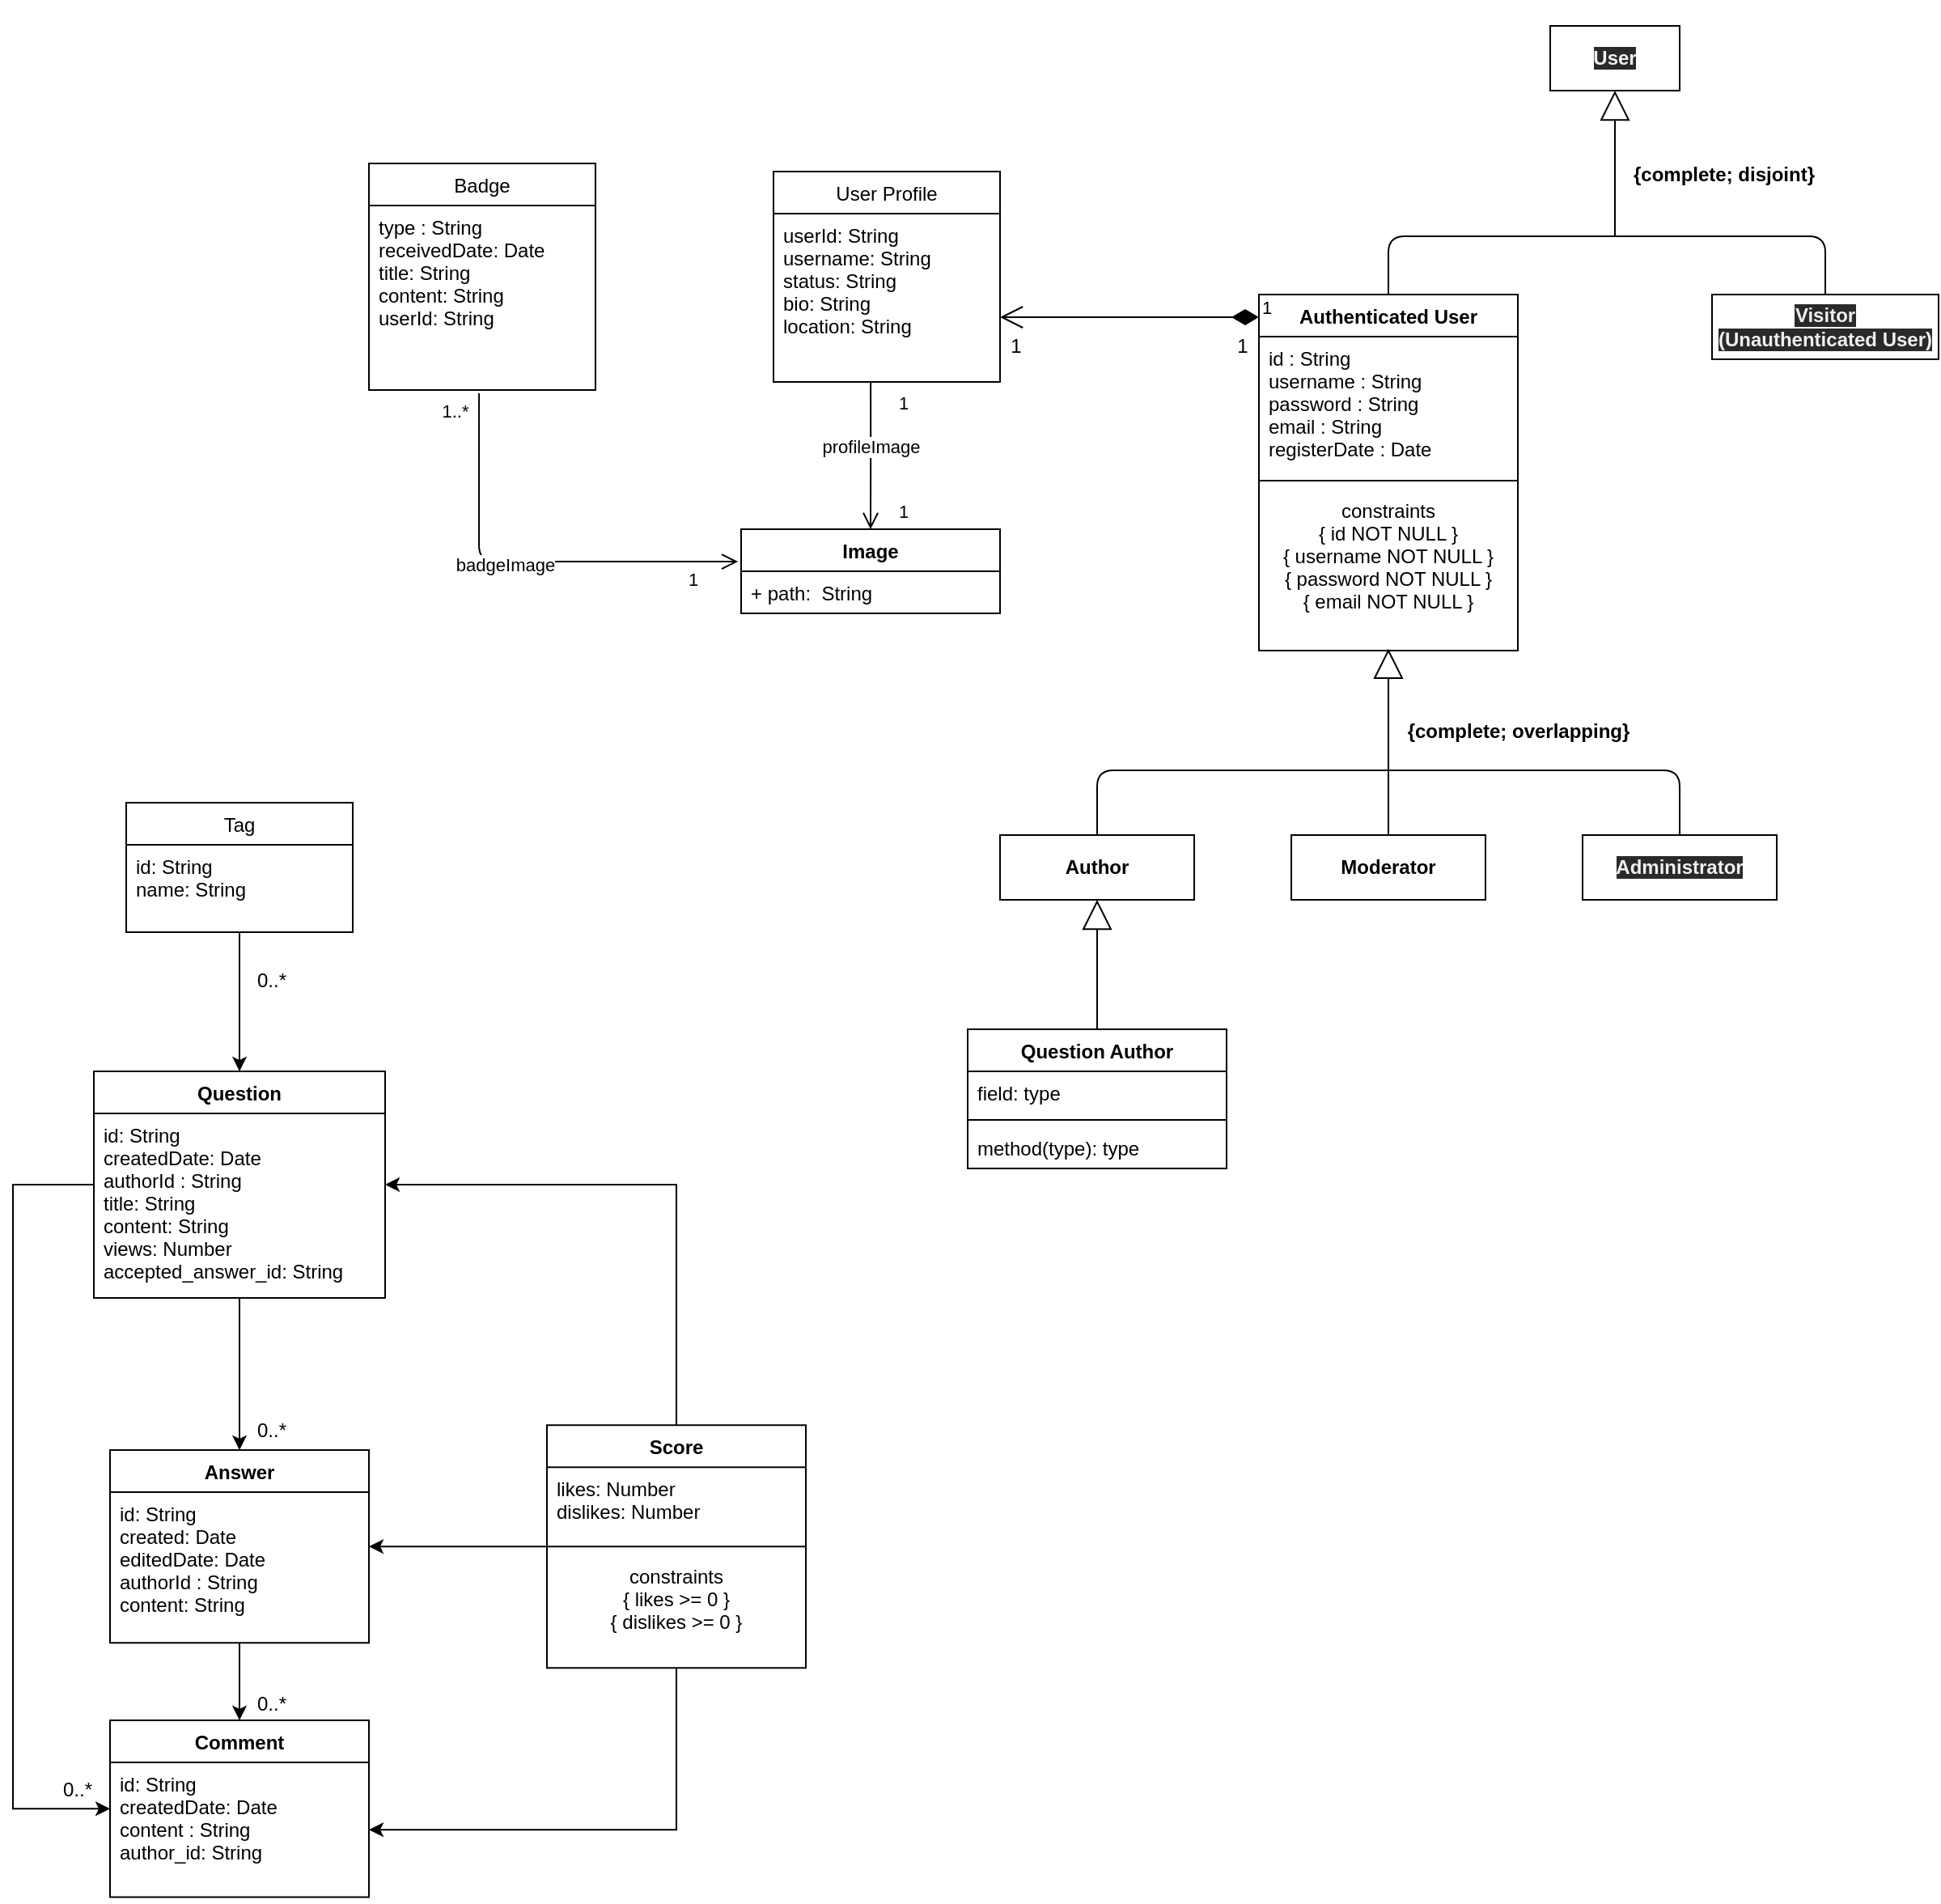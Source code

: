 <mxfile>
    <diagram id="tfldwmdO81GYDGE_3MQ3" name="Page-1">
        <mxGraphModel dx="2767" dy="1392" grid="1" gridSize="10" guides="1" tooltips="1" connect="1" arrows="1" fold="1" page="1" pageScale="1" pageWidth="827" pageHeight="1169" math="0" shadow="0">
            <root>
                <mxCell id="0"/>
                <mxCell id="1" parent="0"/>
                <mxCell id="27" value="Authenticated User" style="swimlane;fontStyle=1;align=center;verticalAlign=top;childLayout=stackLayout;horizontal=1;startSize=26;horizontalStack=0;resizeParent=1;resizeParentMax=0;resizeLast=0;collapsible=1;marginBottom=0;" parent="1" vertex="1">
                    <mxGeometry x="120" y="366" width="160" height="220" as="geometry">
                        <mxRectangle x="120" y="366" width="140" height="26" as="alternateBounds"/>
                    </mxGeometry>
                </mxCell>
                <mxCell id="28" value="id : String&#10;username : String&#10;password : String&#10;email : String&#10;registerDate : Date" style="text;strokeColor=none;fillColor=none;align=left;verticalAlign=top;spacingLeft=4;spacingRight=4;overflow=hidden;rotatable=0;points=[[0,0.5],[1,0.5]];portConstraint=eastwest;" parent="27" vertex="1">
                    <mxGeometry y="26" width="160" height="84" as="geometry"/>
                </mxCell>
                <mxCell id="204" value="" style="line;strokeWidth=1;fillColor=none;align=left;verticalAlign=middle;spacingTop=-1;spacingLeft=3;spacingRight=3;rotatable=0;labelPosition=right;points=[];portConstraint=eastwest;" parent="27" vertex="1">
                    <mxGeometry y="110" width="160" height="10" as="geometry"/>
                </mxCell>
                <mxCell id="205" value="constraints&#10;{ id NOT NULL }&#10;{ username NOT NULL }&#10;{ password NOT NULL }&#10;{ email NOT NULL }" style="text;strokeColor=none;fillColor=none;align=center;verticalAlign=top;spacingLeft=4;spacingRight=4;overflow=hidden;rotatable=0;points=[[0,0.5],[1,0.5]];portConstraint=eastwest;" parent="27" vertex="1">
                    <mxGeometry y="120" width="160" height="100" as="geometry"/>
                </mxCell>
                <mxCell id="45" value="Image" style="swimlane;fontStyle=1;align=center;verticalAlign=top;childLayout=stackLayout;horizontal=1;startSize=26;horizontalStack=0;resizeParent=1;resizeParentMax=0;resizeLast=0;collapsible=1;marginBottom=0;" parent="1" vertex="1">
                    <mxGeometry x="-200" y="511.02" width="160" height="52" as="geometry"/>
                </mxCell>
                <mxCell id="46" value="+ path:  String" style="text;strokeColor=none;fillColor=none;align=left;verticalAlign=top;spacingLeft=4;spacingRight=4;overflow=hidden;rotatable=0;points=[[0,0.5],[1,0.5]];portConstraint=eastwest;" parent="45" vertex="1">
                    <mxGeometry y="26" width="160" height="26" as="geometry"/>
                </mxCell>
                <mxCell id="53" value="Question Author" style="swimlane;fontStyle=1;align=center;verticalAlign=top;childLayout=stackLayout;horizontal=1;startSize=26;horizontalStack=0;resizeParent=1;resizeParentMax=0;resizeLast=0;collapsible=1;marginBottom=0;" parent="1" vertex="1">
                    <mxGeometry x="-60" y="820" width="160" height="86" as="geometry"/>
                </mxCell>
                <mxCell id="54" value="field: type" style="text;strokeColor=none;fillColor=none;align=left;verticalAlign=top;spacingLeft=4;spacingRight=4;overflow=hidden;rotatable=0;points=[[0,0.5],[1,0.5]];portConstraint=eastwest;" parent="53" vertex="1">
                    <mxGeometry y="26" width="160" height="26" as="geometry"/>
                </mxCell>
                <mxCell id="55" value="" style="line;strokeWidth=1;fillColor=none;align=left;verticalAlign=middle;spacingTop=-1;spacingLeft=3;spacingRight=3;rotatable=0;labelPosition=right;points=[];portConstraint=eastwest;" parent="53" vertex="1">
                    <mxGeometry y="52" width="160" height="8" as="geometry"/>
                </mxCell>
                <mxCell id="56" value="method(type): type" style="text;strokeColor=none;fillColor=none;align=left;verticalAlign=top;spacingLeft=4;spacingRight=4;overflow=hidden;rotatable=0;points=[[0,0.5],[1,0.5]];portConstraint=eastwest;" parent="53" vertex="1">
                    <mxGeometry y="60" width="160" height="26" as="geometry"/>
                </mxCell>
                <mxCell id="85" value="User Profile" style="swimlane;fontStyle=0;childLayout=stackLayout;horizontal=1;startSize=26;horizontalStack=0;resizeParent=1;resizeParentMax=0;resizeLast=0;collapsible=1;marginBottom=0;" parent="1" vertex="1">
                    <mxGeometry x="-180" y="290" width="140" height="130" as="geometry"/>
                </mxCell>
                <mxCell id="86" value="userId: String&#10;username: String&#10;status: String&#10;bio: String&#10;location: String" style="text;strokeColor=none;fillColor=none;align=left;verticalAlign=top;spacingLeft=4;spacingRight=4;overflow=hidden;rotatable=0;points=[[0,0.5],[1,0.5]];portConstraint=eastwest;" parent="85" vertex="1">
                    <mxGeometry y="26" width="140" height="104" as="geometry"/>
                </mxCell>
                <mxCell id="89" value="Badge" style="swimlane;fontStyle=0;childLayout=stackLayout;horizontal=1;startSize=26;horizontalStack=0;resizeParent=1;resizeParentMax=0;resizeLast=0;collapsible=1;marginBottom=0;" parent="1" vertex="1">
                    <mxGeometry x="-430" y="285" width="140" height="140" as="geometry">
                        <mxRectangle x="-460" y="346" width="70" height="26" as="alternateBounds"/>
                    </mxGeometry>
                </mxCell>
                <mxCell id="91" value="type : String&#10;receivedDate: Date&#10;title: String&#10;content: String&#10;userId: String&#10;" style="text;strokeColor=none;fillColor=none;align=left;verticalAlign=top;spacingLeft=4;spacingRight=4;overflow=hidden;rotatable=0;points=[[0,0.5],[1,0.5]];portConstraint=eastwest;" parent="89" vertex="1">
                    <mxGeometry y="26" width="140" height="114" as="geometry"/>
                </mxCell>
                <mxCell id="101" value="&lt;span style=&quot;font-size: 12px ; font-weight: 700&quot;&gt;{complete; overlapping}&lt;/span&gt;" style="endArrow=block;endSize=16;endFill=0;html=1;exitX=0.5;exitY=0;exitDx=0;exitDy=0;entryX=0.5;entryY=0.989;entryDx=0;entryDy=0;entryPerimeter=0;" parent="1" source="209" target="205" edge="1">
                    <mxGeometry x="0.12" y="-80" width="160" relative="1" as="geometry">
                        <mxPoint x="200" y="746.584" as="sourcePoint"/>
                        <mxPoint x="160" y="550" as="targetPoint"/>
                        <mxPoint as="offset"/>
                    </mxGeometry>
                </mxCell>
                <mxCell id="112" value="" style="endArrow=none;html=1;entryX=0.5;entryY=0;entryDx=0;entryDy=0;exitX=0.5;exitY=0;exitDx=0;exitDy=0;" parent="1" source="207" target="211" edge="1">
                    <mxGeometry width="50" height="50" relative="1" as="geometry">
                        <mxPoint x="20" y="727" as="sourcePoint"/>
                        <mxPoint x="420" y="727" as="targetPoint"/>
                        <Array as="points">
                            <mxPoint x="20" y="660"/>
                            <mxPoint x="380" y="660"/>
                        </Array>
                    </mxGeometry>
                </mxCell>
                <mxCell id="114" value="" style="endArrow=block;endSize=16;endFill=0;html=1;exitX=0.5;exitY=0;exitDx=0;exitDy=0;entryX=0.5;entryY=1;entryDx=0;entryDy=0;" parent="1" source="53" target="207" edge="1">
                    <mxGeometry x="-0.405" y="-30" width="160" relative="1" as="geometry">
                        <mxPoint x="130" y="940" as="sourcePoint"/>
                        <mxPoint x="19" y="800" as="targetPoint"/>
                        <mxPoint y="1" as="offset"/>
                    </mxGeometry>
                </mxCell>
                <mxCell id="115" value="&lt;span style=&quot;font-size: 12px ; font-weight: 700&quot;&gt;{complete; disjoint}&lt;/span&gt;" style="endArrow=block;endSize=16;endFill=0;html=1;entryX=0.5;entryY=1;entryDx=0;entryDy=0;" parent="1" target="214" edge="1">
                    <mxGeometry x="-0.156" y="-67" width="160" relative="1" as="geometry">
                        <mxPoint x="340" y="330" as="sourcePoint"/>
                        <mxPoint x="333.04" y="235.12" as="targetPoint"/>
                        <mxPoint as="offset"/>
                    </mxGeometry>
                </mxCell>
                <mxCell id="119" value="" style="endArrow=none;html=1;entryX=0.5;entryY=0;entryDx=0;entryDy=0;exitX=0.5;exitY=0;exitDx=0;exitDy=0;" parent="1" source="27" target="213" edge="1">
                    <mxGeometry width="50" height="50" relative="1" as="geometry">
                        <mxPoint x="180" y="330" as="sourcePoint"/>
                        <mxPoint x="470" y="366" as="targetPoint"/>
                        <Array as="points">
                            <mxPoint x="200" y="330"/>
                            <mxPoint x="470" y="330"/>
                        </Array>
                    </mxGeometry>
                </mxCell>
                <mxCell id="141" style="edgeStyle=orthogonalEdgeStyle;rounded=0;orthogonalLoop=1;jettySize=auto;html=1;" parent="1" edge="1">
                    <mxGeometry x="-0.919" y="-1" relative="1" as="geometry">
                        <mxPoint y="9" as="offset"/>
                    </mxGeometry>
                </mxCell>
                <mxCell id="144" value="" style="endArrow=open;startArrow=none;endFill=0;startFill=0;endSize=8;html=1;verticalAlign=bottom;labelBackgroundColor=none;strokeWidth=1;entryX=0.5;entryY=0;entryDx=0;entryDy=0;edgeStyle=orthogonalEdgeStyle;rounded=1;exitX=0.429;exitY=1;exitDx=0;exitDy=0;exitPerimeter=0;" parent="1" target="45" edge="1" source="86">
                    <mxGeometry width="160" relative="1" as="geometry">
                        <mxPoint x="120" y="496" as="sourcePoint"/>
                        <mxPoint x="-300" y="550" as="targetPoint"/>
                        <Array as="points"/>
                    </mxGeometry>
                </mxCell>
                <mxCell id="145" value="profileImage" style="edgeLabel;html=1;align=center;verticalAlign=middle;resizable=0;points=[];" parent="144" connectable="0" vertex="1">
                    <mxGeometry x="-0.149" relative="1" as="geometry">
                        <mxPoint y="1" as="offset"/>
                    </mxGeometry>
                </mxCell>
                <mxCell id="146" value="1" style="edgeLabel;html=1;align=center;verticalAlign=middle;resizable=0;points=[];" parent="144" connectable="0" vertex="1">
                    <mxGeometry x="0.754" y="-2" relative="1" as="geometry">
                        <mxPoint x="22" as="offset"/>
                    </mxGeometry>
                </mxCell>
                <mxCell id="147" value="1" style="edgeLabel;html=1;align=center;verticalAlign=middle;resizable=0;points=[];" parent="144" connectable="0" vertex="1">
                    <mxGeometry x="-0.94" relative="1" as="geometry">
                        <mxPoint x="20" y="10" as="offset"/>
                    </mxGeometry>
                </mxCell>
                <mxCell id="152" value="" style="endArrow=open;startArrow=none;endFill=0;startFill=0;endSize=8;html=1;verticalAlign=bottom;labelBackgroundColor=none;strokeWidth=1;entryX=-0.012;entryY=0.385;entryDx=0;entryDy=0;exitX=0.486;exitY=1.018;exitDx=0;exitDy=0;exitPerimeter=0;entryPerimeter=0;" parent="1" source="91" target="45" edge="1">
                    <mxGeometry width="160" relative="1" as="geometry">
                        <mxPoint x="-80.64" y="624.0" as="sourcePoint"/>
                        <mxPoint x="-290" y="624.12" as="targetPoint"/>
                        <Array as="points">
                            <mxPoint x="-362" y="490"/>
                            <mxPoint x="-362" y="531"/>
                        </Array>
                    </mxGeometry>
                </mxCell>
                <mxCell id="153" value="badgeImage" style="edgeLabel;html=1;align=center;verticalAlign=middle;resizable=0;points=[];" parent="152" connectable="0" vertex="1">
                    <mxGeometry x="-0.149" relative="1" as="geometry">
                        <mxPoint x="7" y="2" as="offset"/>
                    </mxGeometry>
                </mxCell>
                <mxCell id="154" value="1" style="edgeLabel;html=1;align=center;verticalAlign=middle;resizable=0;points=[];" parent="152" connectable="0" vertex="1">
                    <mxGeometry x="0.754" y="-2" relative="1" as="geometry">
                        <mxPoint x="4" y="9" as="offset"/>
                    </mxGeometry>
                </mxCell>
                <mxCell id="161" value="0..*" style="text;html=1;strokeColor=none;fillColor=none;align=center;verticalAlign=middle;whiteSpace=wrap;rounded=0;" parent="1" vertex="1">
                    <mxGeometry x="-630" y="1280" width="40" height="20" as="geometry"/>
                </mxCell>
                <mxCell id="163" value="0..*" style="text;html=1;strokeColor=none;fillColor=none;align=center;verticalAlign=middle;whiteSpace=wrap;rounded=0;" parent="1" vertex="1">
                    <mxGeometry x="-510" y="780" width="40" height="20" as="geometry"/>
                </mxCell>
                <mxCell id="175" value="1" style="text;html=1;strokeColor=none;fillColor=none;align=center;verticalAlign=middle;whiteSpace=wrap;rounded=0;" parent="1" vertex="1">
                    <mxGeometry x="100" y="390" width="20" height="15" as="geometry"/>
                </mxCell>
                <mxCell id="176" value="1" style="text;html=1;strokeColor=none;fillColor=none;align=center;verticalAlign=middle;whiteSpace=wrap;rounded=0;" parent="1" vertex="1">
                    <mxGeometry x="-50" y="387.5" width="40" height="20" as="geometry"/>
                </mxCell>
                <mxCell id="207" value="&lt;b&gt;Author&lt;/b&gt;" style="whiteSpace=wrap;html=1;" parent="1" vertex="1">
                    <mxGeometry x="-40" y="700" width="120" height="40" as="geometry"/>
                </mxCell>
                <mxCell id="209" value="&lt;span style=&quot;font-weight: 700&quot;&gt;Moderator&lt;/span&gt;" style="whiteSpace=wrap;html=1;" parent="1" vertex="1">
                    <mxGeometry x="140" y="700" width="120" height="40" as="geometry"/>
                </mxCell>
                <mxCell id="211" value="&#10;&#10;&lt;span style=&quot;color: rgb(240, 240, 240); font-family: helvetica; font-size: 12px; font-style: normal; font-weight: 700; letter-spacing: normal; text-align: center; text-indent: 0px; text-transform: none; word-spacing: 0px; background-color: rgb(42, 42, 42); display: inline; float: none;&quot;&gt;Administrator&lt;/span&gt;&#10;&#10;" style="whiteSpace=wrap;html=1;" parent="1" vertex="1">
                    <mxGeometry x="320" y="700" width="120" height="40" as="geometry"/>
                </mxCell>
                <mxCell id="213" value="&#10;&#10;&lt;span style=&quot;color: rgb(240, 240, 240); font-family: helvetica; font-size: 12px; font-style: normal; font-weight: 700; letter-spacing: normal; text-align: center; text-indent: 0px; text-transform: none; word-spacing: 0px; background-color: rgb(42, 42, 42); display: inline; float: none;&quot;&gt;Visitor (Unauthenticated User)&lt;/span&gt;&#10;&#10;" style="whiteSpace=wrap;html=1;" parent="1" vertex="1">
                    <mxGeometry x="400" y="366" width="140" height="40" as="geometry"/>
                </mxCell>
                <mxCell id="214" value="&#10;&#10;&lt;span style=&quot;color: rgb(240, 240, 240); font-family: helvetica; font-size: 12px; font-style: normal; font-weight: 700; letter-spacing: normal; text-align: center; text-indent: 0px; text-transform: none; word-spacing: 0px; background-color: rgb(42, 42, 42); display: inline; float: none;&quot;&gt;User&lt;/span&gt;&#10;&#10;" style="whiteSpace=wrap;html=1;" parent="1" vertex="1">
                    <mxGeometry x="300" y="200" width="80" height="40" as="geometry"/>
                </mxCell>
                <mxCell id="93" value="Tag" style="swimlane;fontStyle=0;childLayout=stackLayout;horizontal=1;startSize=26;horizontalStack=0;resizeParent=1;resizeParentMax=0;resizeLast=0;collapsible=1;marginBottom=0;" parent="1" vertex="1">
                    <mxGeometry x="-580" y="680" width="140" height="80" as="geometry"/>
                </mxCell>
                <mxCell id="94" value="id: String&#10;name: String" style="text;strokeColor=none;fillColor=none;align=left;verticalAlign=top;spacingLeft=4;spacingRight=4;overflow=hidden;rotatable=0;points=[[0,0.5],[1,0.5]];portConstraint=eastwest;" parent="93" vertex="1">
                    <mxGeometry y="26" width="140" height="54" as="geometry"/>
                </mxCell>
                <mxCell id="215" value="" style="endArrow=classic;html=1;entryX=0.5;entryY=0;entryDx=0;entryDy=0;exitX=0.5;exitY=0.999;exitDx=0;exitDy=0;exitPerimeter=0;" parent="1" source="94" target="7" edge="1">
                    <mxGeometry width="50" height="50" relative="1" as="geometry">
                        <mxPoint x="-490" y="830" as="sourcePoint"/>
                        <mxPoint x="-480" y="820" as="targetPoint"/>
                    </mxGeometry>
                </mxCell>
                <mxCell id="7" value="Question" style="swimlane;fontStyle=1;align=center;verticalAlign=top;childLayout=stackLayout;horizontal=1;startSize=26;horizontalStack=0;resizeParent=1;resizeParentMax=0;resizeLast=0;collapsible=1;marginBottom=0;" parent="1" vertex="1">
                    <mxGeometry x="-600" y="846" width="180" height="140" as="geometry">
                        <mxRectangle x="770" y="382" width="80" height="26" as="alternateBounds"/>
                    </mxGeometry>
                </mxCell>
                <mxCell id="8" value="id: String&#10;createdDate: Date&#10;authorId : String&#10;title: String&#10;content: String&#10;views: Number&#10;accepted_answer_id: String" style="text;strokeColor=none;fillColor=none;align=left;verticalAlign=top;spacingLeft=4;spacingRight=4;overflow=hidden;rotatable=0;points=[[0,0.5],[1,0.5]];portConstraint=eastwest;" parent="7" vertex="1">
                    <mxGeometry y="26" width="180" height="114" as="geometry"/>
                </mxCell>
                <mxCell id="157" style="edgeStyle=orthogonalEdgeStyle;rounded=0;orthogonalLoop=1;jettySize=auto;html=1;startArrow=classic;startFill=1;endArrow=none;endFill=0;exitX=0;exitY=0.5;exitDx=0;exitDy=0;entryX=0;entryY=0.5;entryDx=0;entryDy=0;" parent="1" source="58" target="7" edge="1">
                    <mxGeometry relative="1" as="geometry">
                        <Array as="points">
                            <mxPoint x="-650" y="1302"/>
                            <mxPoint x="-650" y="916"/>
                        </Array>
                        <mxPoint x="-600" y="1290" as="sourcePoint"/>
                        <mxPoint x="-640" y="890" as="targetPoint"/>
                    </mxGeometry>
                </mxCell>
                <mxCell id="148" style="edgeStyle=orthogonalEdgeStyle;rounded=0;orthogonalLoop=1;jettySize=auto;html=1;entryX=1;entryY=0.5;entryDx=0;entryDy=0;exitX=0.5;exitY=0;exitDx=0;exitDy=0;" parent="1" source="83" target="7" edge="1">
                    <mxGeometry relative="1" as="geometry">
                        <mxPoint x="-490" y="880" as="targetPoint"/>
                        <Array as="points">
                            <mxPoint x="-240" y="916"/>
                        </Array>
                    </mxGeometry>
                </mxCell>
                <mxCell id="218" value="" style="endArrow=none;html=1;exitX=0.5;exitY=0;exitDx=0;exitDy=0;entryX=0.5;entryY=1;entryDx=0;entryDy=0;startArrow=classic;startFill=1;" parent="1" source="81" target="7" edge="1">
                    <mxGeometry width="50" height="50" relative="1" as="geometry">
                        <mxPoint x="-510" y="1070" as="sourcePoint"/>
                        <mxPoint x="-509" y="1009.667" as="targetPoint"/>
                    </mxGeometry>
                </mxCell>
                <mxCell id="58" value="Comment" style="swimlane;fontStyle=1;align=center;verticalAlign=top;childLayout=stackLayout;horizontal=1;startSize=26;horizontalStack=0;resizeParent=1;resizeParentMax=0;resizeLast=0;collapsible=1;marginBottom=0;" parent="1" vertex="1">
                    <mxGeometry x="-590" y="1247" width="160" height="109.236" as="geometry">
                        <mxRectangle x="780" y="767" width="90" height="26" as="alternateBounds"/>
                    </mxGeometry>
                </mxCell>
                <mxCell id="59" value="id: String&#10;createdDate: Date&#10;content : String&#10;author_id: String" style="text;strokeColor=none;fillColor=none;align=left;verticalAlign=top;spacingLeft=4;spacingRight=4;overflow=hidden;rotatable=0;points=[[0,0.5],[1,0.5]];portConstraint=eastwest;" parent="58" vertex="1">
                    <mxGeometry y="26" width="160" height="83.236" as="geometry"/>
                </mxCell>
                <mxCell id="81" value="Answer" style="swimlane;fontStyle=1;align=center;verticalAlign=top;childLayout=stackLayout;horizontal=1;startSize=26;horizontalStack=0;resizeParent=1;resizeParentMax=0;resizeLast=0;collapsible=1;marginBottom=0;" parent="1" vertex="1">
                    <mxGeometry x="-590" y="1080" width="160" height="119.145" as="geometry">
                        <mxRectangle x="780" y="598.545" width="80" height="26" as="alternateBounds"/>
                    </mxGeometry>
                </mxCell>
                <mxCell id="82" value="id: String&#10;created: Date&#10;editedDate: Date&#10;authorId : String&#10;content: String" style="text;strokeColor=none;fillColor=none;align=left;verticalAlign=top;spacingLeft=4;spacingRight=4;overflow=hidden;rotatable=0;points=[[0,0.5],[1,0.5]];portConstraint=eastwest;" parent="81" vertex="1">
                    <mxGeometry y="26" width="160" height="93.145" as="geometry"/>
                </mxCell>
                <mxCell id="150" style="edgeStyle=orthogonalEdgeStyle;rounded=0;orthogonalLoop=1;jettySize=auto;html=1;startArrow=classic;startFill=1;endArrow=none;endFill=0;exitX=0.5;exitY=0;exitDx=0;exitDy=0;entryX=0.5;entryY=1;entryDx=0;entryDy=0;" parent="1" source="58" target="81" edge="1">
                    <mxGeometry x="-690" y="920" as="geometry">
                        <Array as="points">
                            <mxPoint x="-510" y="1220"/>
                            <mxPoint x="-510" y="1220"/>
                        </Array>
                        <mxPoint x="-510" y="1220" as="sourcePoint"/>
                        <mxPoint x="-510" y="1210" as="targetPoint"/>
                    </mxGeometry>
                </mxCell>
                <mxCell id="132" style="edgeStyle=orthogonalEdgeStyle;rounded=0;orthogonalLoop=1;jettySize=auto;html=1;exitX=0;exitY=0.5;exitDx=0;exitDy=0;entryX=1;entryY=0.5;entryDx=0;entryDy=0;" parent="1" source="83" target="81" edge="1">
                    <mxGeometry x="-690" y="920" as="geometry">
                        <mxPoint x="-460" y="1093" as="targetPoint"/>
                        <Array as="points"/>
                        <mxPoint x="-340" y="1110" as="sourcePoint"/>
                    </mxGeometry>
                </mxCell>
                <mxCell id="83" value="Score" style="swimlane;fontStyle=1;align=center;verticalAlign=top;childLayout=stackLayout;horizontal=1;startSize=26;horizontalStack=0;resizeParent=1;resizeParentMax=0;resizeLast=0;collapsible=1;marginBottom=0;" parent="1" vertex="1">
                    <mxGeometry x="-320" y="1064.57" width="160" height="150" as="geometry">
                        <mxRectangle x="1050" y="600" width="80" height="26" as="alternateBounds"/>
                    </mxGeometry>
                </mxCell>
                <mxCell id="84" value="likes: Number&#10;dislikes: Number" style="text;strokeColor=none;fillColor=none;align=left;verticalAlign=top;spacingLeft=4;spacingRight=4;overflow=hidden;rotatable=0;points=[[0,0.5],[1,0.5]];portConstraint=eastwest;" parent="83" vertex="1">
                    <mxGeometry y="26" width="160" height="44" as="geometry"/>
                </mxCell>
                <mxCell id="222" value="" style="line;strokeWidth=1;fillColor=none;align=left;verticalAlign=middle;spacingTop=-1;spacingLeft=3;spacingRight=3;rotatable=0;labelPosition=right;points=[];portConstraint=eastwest;" parent="83" vertex="1">
                    <mxGeometry y="70" width="160" height="10" as="geometry"/>
                </mxCell>
                <mxCell id="221" value="constraints&#10;{ likes &gt;= 0 }&#10;{ dislikes &gt;= 0 }" style="text;strokeColor=none;fillColor=none;align=center;verticalAlign=top;spacingLeft=4;spacingRight=4;overflow=hidden;rotatable=0;points=[[0,0.5],[1,0.5]];portConstraint=eastwest;" parent="83" vertex="1">
                    <mxGeometry y="80" width="160" height="70" as="geometry"/>
                </mxCell>
                <mxCell id="134" style="edgeStyle=orthogonalEdgeStyle;rounded=0;orthogonalLoop=1;jettySize=auto;html=1;entryX=1;entryY=0.5;entryDx=0;entryDy=0;exitX=0.5;exitY=1;exitDx=0;exitDy=0;" parent="1" source="83" target="59" edge="1">
                    <mxGeometry x="-690" y="920" as="geometry">
                        <Array as="points">
                            <mxPoint x="-240" y="1315"/>
                        </Array>
                        <mxPoint x="-239" y="1250" as="sourcePoint"/>
                    </mxGeometry>
                </mxCell>
                <mxCell id="219" value="0..*" style="text;html=1;strokeColor=none;fillColor=none;align=center;verticalAlign=middle;whiteSpace=wrap;rounded=0;" parent="1" vertex="1">
                    <mxGeometry x="-510" y="1057.736" width="40" height="19.818" as="geometry"/>
                </mxCell>
                <mxCell id="162" value="0..*" style="text;html=1;strokeColor=none;fillColor=none;align=center;verticalAlign=middle;whiteSpace=wrap;rounded=0;" parent="1" vertex="1">
                    <mxGeometry x="-510" y="1227.182" width="40" height="19.818" as="geometry"/>
                </mxCell>
                <mxCell id="223" value="1" style="endArrow=open;html=1;endSize=12;startArrow=diamondThin;startSize=14;startFill=1;edgeStyle=orthogonalEdgeStyle;align=left;verticalAlign=bottom;" edge="1" parent="1">
                    <mxGeometry x="-1" y="3" relative="1" as="geometry">
                        <mxPoint x="120" y="380" as="sourcePoint"/>
                        <mxPoint x="-40" y="380" as="targetPoint"/>
                        <Array as="points">
                            <mxPoint x="120" y="380"/>
                            <mxPoint x="-40" y="380"/>
                        </Array>
                    </mxGeometry>
                </mxCell>
                <mxCell id="232" value="1..*" style="edgeLabel;html=1;align=center;verticalAlign=middle;resizable=0;points=[];" connectable="0" vertex="1" parent="1">
                    <mxGeometry x="-214.948" y="511.017" as="geometry">
                        <mxPoint x="-162" y="-73" as="offset"/>
                    </mxGeometry>
                </mxCell>
            </root>
        </mxGraphModel>
    </diagram>
</mxfile>